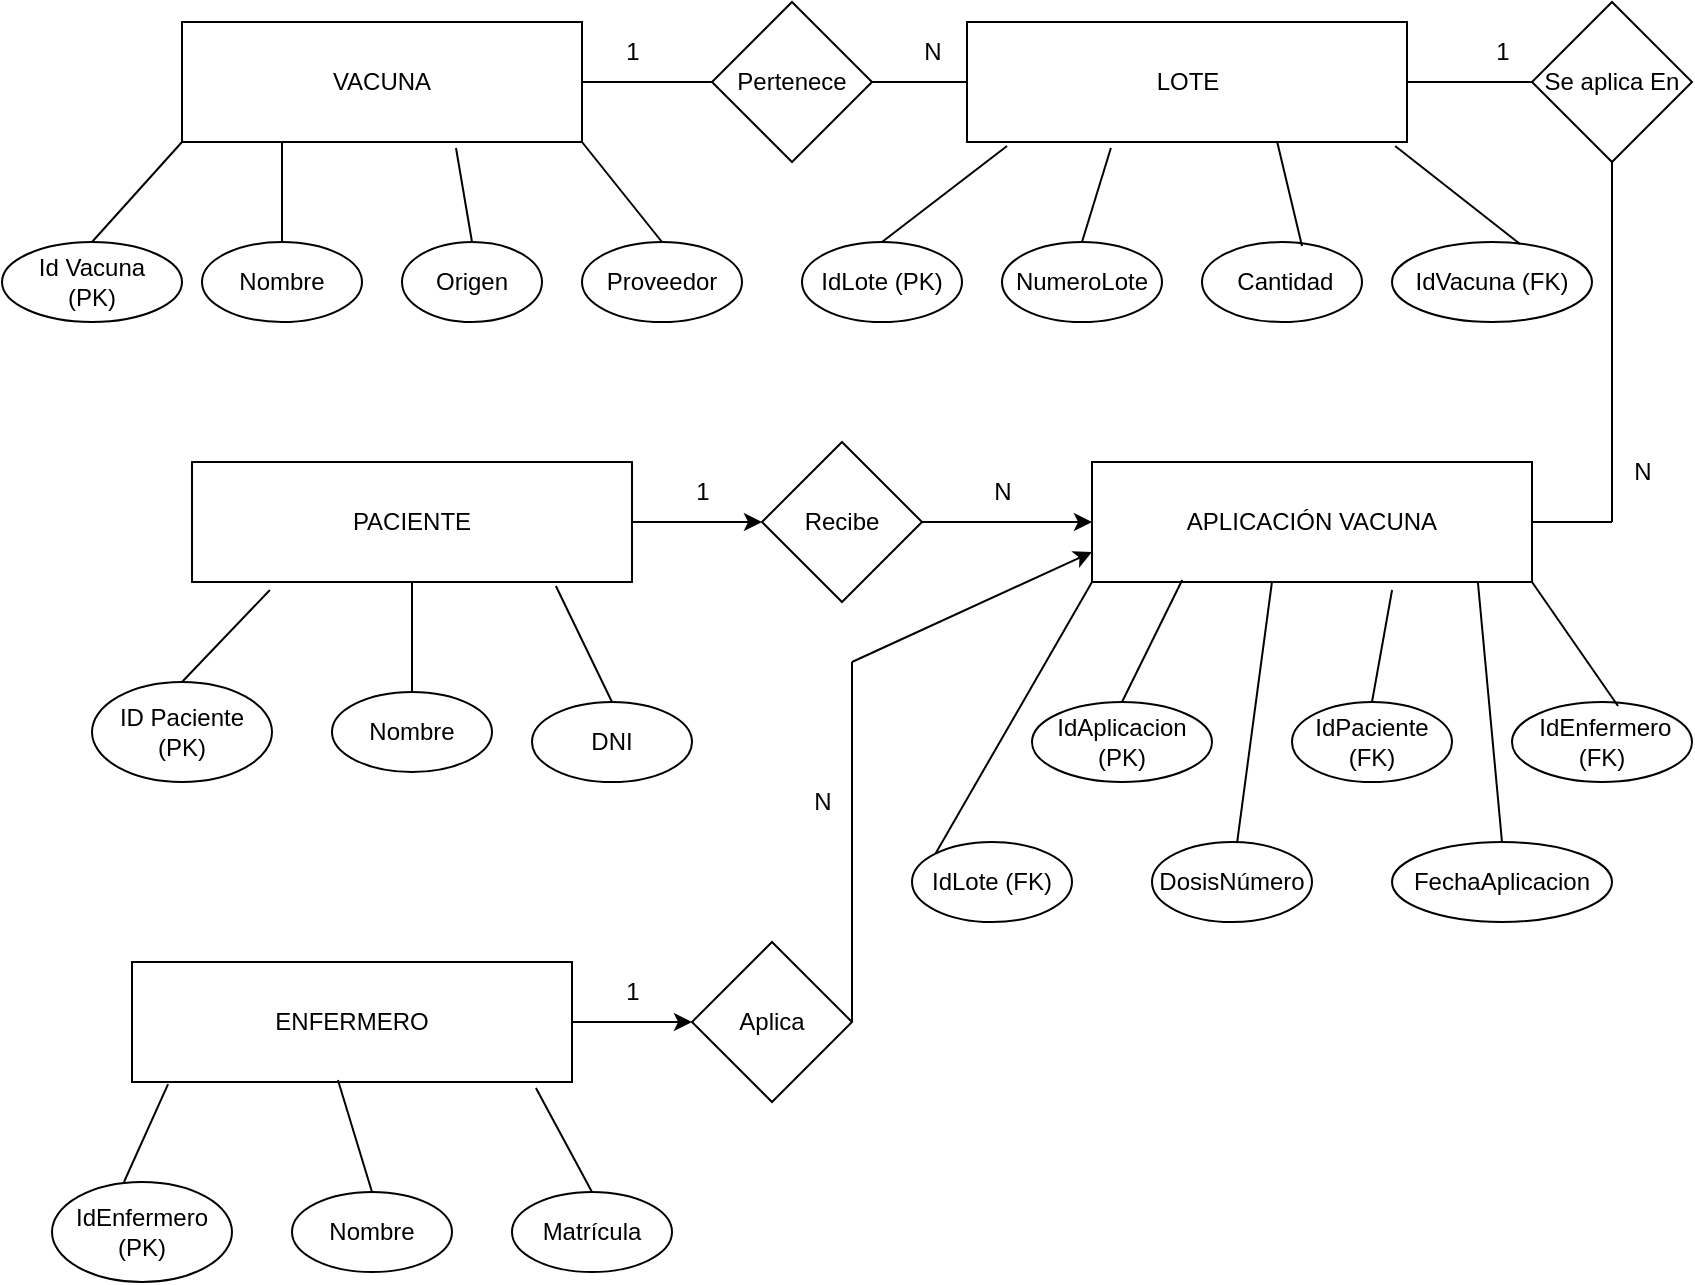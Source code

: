<mxfile version="26.3.0">
  <diagram id="R2lEEEUBdFMjLlhIrx00" name="Page-1">
    <mxGraphModel dx="1234" dy="677" grid="1" gridSize="10" guides="1" tooltips="1" connect="1" arrows="1" fold="1" page="1" pageScale="0.2" pageWidth="850" pageHeight="1100" math="0" shadow="0" extFonts="Permanent Marker^https://fonts.googleapis.com/css?family=Permanent+Marker">
      <root>
        <mxCell id="0" />
        <mxCell id="1" parent="0" />
        <mxCell id="Jy47NE3l2ME_1L5sQjaF-1" value="VACUNA" style="rounded=0;whiteSpace=wrap;html=1;" vertex="1" parent="1">
          <mxGeometry x="95" y="40" width="200" height="60" as="geometry" />
        </mxCell>
        <mxCell id="Jy47NE3l2ME_1L5sQjaF-2" value="LOTE" style="rounded=0;whiteSpace=wrap;html=1;" vertex="1" parent="1">
          <mxGeometry x="487.5" y="40" width="220" height="60" as="geometry" />
        </mxCell>
        <mxCell id="Jy47NE3l2ME_1L5sQjaF-8" value="PACIENTE" style="rounded=0;whiteSpace=wrap;html=1;" vertex="1" parent="1">
          <mxGeometry x="100" y="260" width="220" height="60" as="geometry" />
        </mxCell>
        <mxCell id="Jy47NE3l2ME_1L5sQjaF-9" value="ENFERMERO" style="rounded=0;whiteSpace=wrap;html=1;" vertex="1" parent="1">
          <mxGeometry x="70" y="510" width="220" height="60" as="geometry" />
        </mxCell>
        <mxCell id="Jy47NE3l2ME_1L5sQjaF-10" value="APLICACIÓN VACUNA" style="rounded=0;whiteSpace=wrap;html=1;" vertex="1" parent="1">
          <mxGeometry x="550" y="260" width="220" height="60" as="geometry" />
        </mxCell>
        <mxCell id="Jy47NE3l2ME_1L5sQjaF-11" value="Id Vacuna&lt;div&gt;(PK)&lt;/div&gt;" style="ellipse;whiteSpace=wrap;html=1;" vertex="1" parent="1">
          <mxGeometry x="5" y="150" width="90" height="40" as="geometry" />
        </mxCell>
        <mxCell id="Jy47NE3l2ME_1L5sQjaF-12" value="Nombre" style="ellipse;whiteSpace=wrap;html=1;" vertex="1" parent="1">
          <mxGeometry x="105" y="150" width="80" height="40" as="geometry" />
        </mxCell>
        <mxCell id="Jy47NE3l2ME_1L5sQjaF-14" value="Origen" style="ellipse;whiteSpace=wrap;html=1;" vertex="1" parent="1">
          <mxGeometry x="205" y="150" width="70" height="40" as="geometry" />
        </mxCell>
        <mxCell id="Jy47NE3l2ME_1L5sQjaF-15" value="Proveedor" style="ellipse;whiteSpace=wrap;html=1;" vertex="1" parent="1">
          <mxGeometry x="295" y="150" width="80" height="40" as="geometry" />
        </mxCell>
        <mxCell id="Jy47NE3l2ME_1L5sQjaF-16" value="" style="endArrow=none;html=1;rounded=0;exitX=0.5;exitY=0;exitDx=0;exitDy=0;entryX=0;entryY=1;entryDx=0;entryDy=0;" edge="1" parent="1" source="Jy47NE3l2ME_1L5sQjaF-11" target="Jy47NE3l2ME_1L5sQjaF-1">
          <mxGeometry width="50" height="50" relative="1" as="geometry">
            <mxPoint x="385" y="280" as="sourcePoint" />
            <mxPoint x="435" y="230" as="targetPoint" />
          </mxGeometry>
        </mxCell>
        <mxCell id="Jy47NE3l2ME_1L5sQjaF-17" value="" style="endArrow=none;html=1;rounded=0;exitX=0.5;exitY=0;exitDx=0;exitDy=0;entryX=0.25;entryY=1;entryDx=0;entryDy=0;" edge="1" parent="1" source="Jy47NE3l2ME_1L5sQjaF-12" target="Jy47NE3l2ME_1L5sQjaF-1">
          <mxGeometry width="50" height="50" relative="1" as="geometry">
            <mxPoint x="385" y="280" as="sourcePoint" />
            <mxPoint x="435" y="230" as="targetPoint" />
          </mxGeometry>
        </mxCell>
        <mxCell id="Jy47NE3l2ME_1L5sQjaF-18" value="" style="endArrow=none;html=1;rounded=0;exitX=0.5;exitY=0;exitDx=0;exitDy=0;entryX=0.685;entryY=1.05;entryDx=0;entryDy=0;entryPerimeter=0;" edge="1" parent="1" source="Jy47NE3l2ME_1L5sQjaF-14" target="Jy47NE3l2ME_1L5sQjaF-1">
          <mxGeometry width="50" height="50" relative="1" as="geometry">
            <mxPoint x="385" y="280" as="sourcePoint" />
            <mxPoint x="435" y="230" as="targetPoint" />
          </mxGeometry>
        </mxCell>
        <mxCell id="Jy47NE3l2ME_1L5sQjaF-19" value="" style="endArrow=none;html=1;rounded=0;exitX=0.5;exitY=0;exitDx=0;exitDy=0;entryX=1;entryY=1;entryDx=0;entryDy=0;" edge="1" parent="1" source="Jy47NE3l2ME_1L5sQjaF-15" target="Jy47NE3l2ME_1L5sQjaF-1">
          <mxGeometry width="50" height="50" relative="1" as="geometry">
            <mxPoint x="385" y="280" as="sourcePoint" />
            <mxPoint x="435" y="230" as="targetPoint" />
          </mxGeometry>
        </mxCell>
        <mxCell id="Jy47NE3l2ME_1L5sQjaF-20" value="ID Paciente&lt;div&gt;(PK)&lt;/div&gt;" style="ellipse;whiteSpace=wrap;html=1;" vertex="1" parent="1">
          <mxGeometry x="50" y="370" width="90" height="50" as="geometry" />
        </mxCell>
        <mxCell id="Jy47NE3l2ME_1L5sQjaF-21" value="Nombre" style="ellipse;whiteSpace=wrap;html=1;" vertex="1" parent="1">
          <mxGeometry x="170" y="375" width="80" height="40" as="geometry" />
        </mxCell>
        <mxCell id="Jy47NE3l2ME_1L5sQjaF-22" value="DNI" style="ellipse;whiteSpace=wrap;html=1;" vertex="1" parent="1">
          <mxGeometry x="270" y="380" width="80" height="40" as="geometry" />
        </mxCell>
        <mxCell id="Jy47NE3l2ME_1L5sQjaF-23" value="" style="endArrow=none;html=1;rounded=0;exitX=0.5;exitY=0;exitDx=0;exitDy=0;entryX=0.177;entryY=1.067;entryDx=0;entryDy=0;entryPerimeter=0;" edge="1" parent="1" source="Jy47NE3l2ME_1L5sQjaF-20" target="Jy47NE3l2ME_1L5sQjaF-8">
          <mxGeometry width="50" height="50" relative="1" as="geometry">
            <mxPoint x="250" y="350" as="sourcePoint" />
            <mxPoint x="300" y="300" as="targetPoint" />
          </mxGeometry>
        </mxCell>
        <mxCell id="Jy47NE3l2ME_1L5sQjaF-24" value="" style="endArrow=none;html=1;rounded=0;exitX=0.5;exitY=0;exitDx=0;exitDy=0;entryX=0.5;entryY=1;entryDx=0;entryDy=0;" edge="1" parent="1" source="Jy47NE3l2ME_1L5sQjaF-21" target="Jy47NE3l2ME_1L5sQjaF-8">
          <mxGeometry width="50" height="50" relative="1" as="geometry">
            <mxPoint x="250" y="350" as="sourcePoint" />
            <mxPoint x="300" y="300" as="targetPoint" />
          </mxGeometry>
        </mxCell>
        <mxCell id="Jy47NE3l2ME_1L5sQjaF-25" value="" style="endArrow=none;html=1;rounded=0;exitX=0.5;exitY=0;exitDx=0;exitDy=0;entryX=0.827;entryY=1.033;entryDx=0;entryDy=0;entryPerimeter=0;" edge="1" parent="1" source="Jy47NE3l2ME_1L5sQjaF-22" target="Jy47NE3l2ME_1L5sQjaF-8">
          <mxGeometry width="50" height="50" relative="1" as="geometry">
            <mxPoint x="250" y="350" as="sourcePoint" />
            <mxPoint x="300" y="300" as="targetPoint" />
          </mxGeometry>
        </mxCell>
        <mxCell id="Jy47NE3l2ME_1L5sQjaF-26" value="IdAplicacion (PK)" style="ellipse;whiteSpace=wrap;html=1;" vertex="1" parent="1">
          <mxGeometry x="520" y="380" width="90" height="40" as="geometry" />
        </mxCell>
        <mxCell id="Jy47NE3l2ME_1L5sQjaF-27" value="IdPaciente (FK)" style="ellipse;whiteSpace=wrap;html=1;" vertex="1" parent="1">
          <mxGeometry x="650" y="380" width="80" height="40" as="geometry" />
        </mxCell>
        <mxCell id="Jy47NE3l2ME_1L5sQjaF-28" value="IdLote (FK)" style="ellipse;whiteSpace=wrap;html=1;" vertex="1" parent="1">
          <mxGeometry x="460" y="450" width="80" height="40" as="geometry" />
        </mxCell>
        <mxCell id="Jy47NE3l2ME_1L5sQjaF-29" value="DosisNúmero" style="ellipse;whiteSpace=wrap;html=1;" vertex="1" parent="1">
          <mxGeometry x="580" y="450" width="80" height="40" as="geometry" />
        </mxCell>
        <mxCell id="Jy47NE3l2ME_1L5sQjaF-30" value="&amp;nbsp;IdEnfermero (FK)" style="ellipse;whiteSpace=wrap;html=1;" vertex="1" parent="1">
          <mxGeometry x="760" y="380" width="90" height="40" as="geometry" />
        </mxCell>
        <mxCell id="Jy47NE3l2ME_1L5sQjaF-31" value="FechaAplicacion" style="ellipse;whiteSpace=wrap;html=1;" vertex="1" parent="1">
          <mxGeometry x="700" y="450" width="110" height="40" as="geometry" />
        </mxCell>
        <mxCell id="Jy47NE3l2ME_1L5sQjaF-34" value="" style="endArrow=none;html=1;rounded=0;entryX=0;entryY=1;entryDx=0;entryDy=0;exitX=0;exitY=0;exitDx=0;exitDy=0;" edge="1" parent="1" source="Jy47NE3l2ME_1L5sQjaF-28" target="Jy47NE3l2ME_1L5sQjaF-10">
          <mxGeometry width="50" height="50" relative="1" as="geometry">
            <mxPoint x="410" y="500" as="sourcePoint" />
            <mxPoint x="460" y="450" as="targetPoint" />
          </mxGeometry>
        </mxCell>
        <mxCell id="Jy47NE3l2ME_1L5sQjaF-35" value="" style="endArrow=none;html=1;rounded=0;entryX=0.205;entryY=0.983;entryDx=0;entryDy=0;entryPerimeter=0;exitX=0.5;exitY=0;exitDx=0;exitDy=0;" edge="1" parent="1" source="Jy47NE3l2ME_1L5sQjaF-26" target="Jy47NE3l2ME_1L5sQjaF-10">
          <mxGeometry width="50" height="50" relative="1" as="geometry">
            <mxPoint x="410" y="500" as="sourcePoint" />
            <mxPoint x="460" y="450" as="targetPoint" />
          </mxGeometry>
        </mxCell>
        <mxCell id="Jy47NE3l2ME_1L5sQjaF-36" value="" style="endArrow=none;html=1;rounded=0;entryX=0.409;entryY=1;entryDx=0;entryDy=0;entryPerimeter=0;" edge="1" parent="1" source="Jy47NE3l2ME_1L5sQjaF-29" target="Jy47NE3l2ME_1L5sQjaF-10">
          <mxGeometry width="50" height="50" relative="1" as="geometry">
            <mxPoint x="410" y="500" as="sourcePoint" />
            <mxPoint x="460" y="450" as="targetPoint" />
          </mxGeometry>
        </mxCell>
        <mxCell id="Jy47NE3l2ME_1L5sQjaF-37" value="" style="endArrow=none;html=1;rounded=0;entryX=0.682;entryY=1.067;entryDx=0;entryDy=0;entryPerimeter=0;exitX=0.5;exitY=0;exitDx=0;exitDy=0;" edge="1" parent="1" source="Jy47NE3l2ME_1L5sQjaF-27" target="Jy47NE3l2ME_1L5sQjaF-10">
          <mxGeometry width="50" height="50" relative="1" as="geometry">
            <mxPoint x="410" y="500" as="sourcePoint" />
            <mxPoint x="460" y="450" as="targetPoint" />
          </mxGeometry>
        </mxCell>
        <mxCell id="Jy47NE3l2ME_1L5sQjaF-38" value="" style="endArrow=none;html=1;rounded=0;entryX=0.877;entryY=1;entryDx=0;entryDy=0;entryPerimeter=0;exitX=0.5;exitY=0;exitDx=0;exitDy=0;" edge="1" parent="1" source="Jy47NE3l2ME_1L5sQjaF-31" target="Jy47NE3l2ME_1L5sQjaF-10">
          <mxGeometry width="50" height="50" relative="1" as="geometry">
            <mxPoint x="410" y="500" as="sourcePoint" />
            <mxPoint x="460" y="450" as="targetPoint" />
          </mxGeometry>
        </mxCell>
        <mxCell id="Jy47NE3l2ME_1L5sQjaF-39" value="" style="endArrow=none;html=1;rounded=0;entryX=1;entryY=1;entryDx=0;entryDy=0;exitX=0.589;exitY=0.05;exitDx=0;exitDy=0;exitPerimeter=0;" edge="1" parent="1" source="Jy47NE3l2ME_1L5sQjaF-30" target="Jy47NE3l2ME_1L5sQjaF-10">
          <mxGeometry width="50" height="50" relative="1" as="geometry">
            <mxPoint x="410" y="500" as="sourcePoint" />
            <mxPoint x="460" y="450" as="targetPoint" />
          </mxGeometry>
        </mxCell>
        <mxCell id="Jy47NE3l2ME_1L5sQjaF-40" value="IdLote (PK)" style="ellipse;whiteSpace=wrap;html=1;" vertex="1" parent="1">
          <mxGeometry x="405" y="150" width="80" height="40" as="geometry" />
        </mxCell>
        <mxCell id="Jy47NE3l2ME_1L5sQjaF-41" value="NumeroLote" style="ellipse;whiteSpace=wrap;html=1;" vertex="1" parent="1">
          <mxGeometry x="505" y="150" width="80" height="40" as="geometry" />
        </mxCell>
        <mxCell id="Jy47NE3l2ME_1L5sQjaF-42" value="&amp;nbsp;Cantidad" style="ellipse;whiteSpace=wrap;html=1;" vertex="1" parent="1">
          <mxGeometry x="605" y="150" width="80" height="40" as="geometry" />
        </mxCell>
        <mxCell id="Jy47NE3l2ME_1L5sQjaF-43" value="IdVacuna (FK)" style="ellipse;whiteSpace=wrap;html=1;" vertex="1" parent="1">
          <mxGeometry x="700" y="150" width="100" height="40" as="geometry" />
        </mxCell>
        <mxCell id="Jy47NE3l2ME_1L5sQjaF-46" value="" style="endArrow=none;html=1;rounded=0;entryX=0.091;entryY=1.033;entryDx=0;entryDy=0;entryPerimeter=0;exitX=0.5;exitY=0;exitDx=0;exitDy=0;" edge="1" parent="1" source="Jy47NE3l2ME_1L5sQjaF-40" target="Jy47NE3l2ME_1L5sQjaF-2">
          <mxGeometry width="50" height="50" relative="1" as="geometry">
            <mxPoint x="355" y="210" as="sourcePoint" />
            <mxPoint x="405" y="160" as="targetPoint" />
          </mxGeometry>
        </mxCell>
        <mxCell id="Jy47NE3l2ME_1L5sQjaF-48" value="" style="endArrow=none;html=1;rounded=0;entryX=0.327;entryY=1.05;entryDx=0;entryDy=0;entryPerimeter=0;exitX=0.5;exitY=0;exitDx=0;exitDy=0;" edge="1" parent="1" source="Jy47NE3l2ME_1L5sQjaF-41" target="Jy47NE3l2ME_1L5sQjaF-2">
          <mxGeometry width="50" height="50" relative="1" as="geometry">
            <mxPoint x="355" y="210" as="sourcePoint" />
            <mxPoint x="405" y="160" as="targetPoint" />
          </mxGeometry>
        </mxCell>
        <mxCell id="Jy47NE3l2ME_1L5sQjaF-49" value="" style="endArrow=none;html=1;rounded=0;entryX=0.705;entryY=1;entryDx=0;entryDy=0;entryPerimeter=0;exitX=0.625;exitY=0.05;exitDx=0;exitDy=0;exitPerimeter=0;" edge="1" parent="1" source="Jy47NE3l2ME_1L5sQjaF-42" target="Jy47NE3l2ME_1L5sQjaF-2">
          <mxGeometry width="50" height="50" relative="1" as="geometry">
            <mxPoint x="355" y="210" as="sourcePoint" />
            <mxPoint x="405" y="160" as="targetPoint" />
          </mxGeometry>
        </mxCell>
        <mxCell id="Jy47NE3l2ME_1L5sQjaF-50" value="" style="endArrow=none;html=1;rounded=0;entryX=0.973;entryY=1.033;entryDx=0;entryDy=0;entryPerimeter=0;exitX=0.64;exitY=0.025;exitDx=0;exitDy=0;exitPerimeter=0;" edge="1" parent="1" source="Jy47NE3l2ME_1L5sQjaF-43" target="Jy47NE3l2ME_1L5sQjaF-2">
          <mxGeometry width="50" height="50" relative="1" as="geometry">
            <mxPoint x="355" y="210" as="sourcePoint" />
            <mxPoint x="405" y="160" as="targetPoint" />
          </mxGeometry>
        </mxCell>
        <mxCell id="Jy47NE3l2ME_1L5sQjaF-51" value="IdEnfermero (PK)" style="ellipse;whiteSpace=wrap;html=1;" vertex="1" parent="1">
          <mxGeometry x="30" y="620" width="90" height="50" as="geometry" />
        </mxCell>
        <mxCell id="Jy47NE3l2ME_1L5sQjaF-52" value="Nombre" style="ellipse;whiteSpace=wrap;html=1;" vertex="1" parent="1">
          <mxGeometry x="150" y="625" width="80" height="40" as="geometry" />
        </mxCell>
        <mxCell id="Jy47NE3l2ME_1L5sQjaF-53" value="Matrícula" style="ellipse;whiteSpace=wrap;html=1;" vertex="1" parent="1">
          <mxGeometry x="260" y="625" width="80" height="40" as="geometry" />
        </mxCell>
        <mxCell id="Jy47NE3l2ME_1L5sQjaF-55" value="" style="endArrow=none;html=1;rounded=0;exitX=0.4;exitY=0;exitDx=0;exitDy=0;exitPerimeter=0;entryX=0.082;entryY=1.017;entryDx=0;entryDy=0;entryPerimeter=0;" edge="1" parent="1" source="Jy47NE3l2ME_1L5sQjaF-51" target="Jy47NE3l2ME_1L5sQjaF-9">
          <mxGeometry width="50" height="50" relative="1" as="geometry">
            <mxPoint x="380" y="550" as="sourcePoint" />
            <mxPoint x="430" y="500" as="targetPoint" />
          </mxGeometry>
        </mxCell>
        <mxCell id="Jy47NE3l2ME_1L5sQjaF-57" value="" style="endArrow=none;html=1;rounded=0;exitX=0.5;exitY=0;exitDx=0;exitDy=0;entryX=0.468;entryY=0.983;entryDx=0;entryDy=0;entryPerimeter=0;" edge="1" parent="1" source="Jy47NE3l2ME_1L5sQjaF-52" target="Jy47NE3l2ME_1L5sQjaF-9">
          <mxGeometry width="50" height="50" relative="1" as="geometry">
            <mxPoint x="380" y="550" as="sourcePoint" />
            <mxPoint x="430" y="500" as="targetPoint" />
          </mxGeometry>
        </mxCell>
        <mxCell id="Jy47NE3l2ME_1L5sQjaF-58" value="" style="endArrow=none;html=1;rounded=0;exitX=0.5;exitY=0;exitDx=0;exitDy=0;entryX=0.918;entryY=1.05;entryDx=0;entryDy=0;entryPerimeter=0;" edge="1" parent="1" source="Jy47NE3l2ME_1L5sQjaF-53" target="Jy47NE3l2ME_1L5sQjaF-9">
          <mxGeometry width="50" height="50" relative="1" as="geometry">
            <mxPoint x="380" y="550" as="sourcePoint" />
            <mxPoint x="430" y="500" as="targetPoint" />
          </mxGeometry>
        </mxCell>
        <mxCell id="Jy47NE3l2ME_1L5sQjaF-59" value="Pertenece" style="rhombus;whiteSpace=wrap;html=1;" vertex="1" parent="1">
          <mxGeometry x="360" y="30" width="80" height="80" as="geometry" />
        </mxCell>
        <mxCell id="Jy47NE3l2ME_1L5sQjaF-60" value="" style="endArrow=none;html=1;rounded=0;exitX=1;exitY=0.5;exitDx=0;exitDy=0;entryX=0;entryY=0.5;entryDx=0;entryDy=0;" edge="1" parent="1" source="Jy47NE3l2ME_1L5sQjaF-1" target="Jy47NE3l2ME_1L5sQjaF-59">
          <mxGeometry width="50" height="50" relative="1" as="geometry">
            <mxPoint x="385" y="70" as="sourcePoint" />
            <mxPoint x="435" y="20" as="targetPoint" />
          </mxGeometry>
        </mxCell>
        <mxCell id="Jy47NE3l2ME_1L5sQjaF-61" value="" style="endArrow=none;html=1;rounded=0;entryX=0;entryY=0.5;entryDx=0;entryDy=0;exitX=1;exitY=0.5;exitDx=0;exitDy=0;" edge="1" parent="1" source="Jy47NE3l2ME_1L5sQjaF-59" target="Jy47NE3l2ME_1L5sQjaF-2">
          <mxGeometry width="50" height="50" relative="1" as="geometry">
            <mxPoint x="385" y="70" as="sourcePoint" />
            <mxPoint x="435" y="20" as="targetPoint" />
          </mxGeometry>
        </mxCell>
        <mxCell id="Jy47NE3l2ME_1L5sQjaF-63" value="1" style="text;html=1;align=center;verticalAlign=middle;resizable=0;points=[];autosize=1;strokeColor=none;fillColor=none;" vertex="1" parent="1">
          <mxGeometry x="305" y="40" width="30" height="30" as="geometry" />
        </mxCell>
        <mxCell id="Jy47NE3l2ME_1L5sQjaF-65" value="Se aplica En" style="rhombus;whiteSpace=wrap;html=1;" vertex="1" parent="1">
          <mxGeometry x="770" y="30" width="80" height="80" as="geometry" />
        </mxCell>
        <mxCell id="Jy47NE3l2ME_1L5sQjaF-68" value="" style="endArrow=none;html=1;rounded=0;entryX=1;entryY=0.5;entryDx=0;entryDy=0;exitX=0;exitY=0.5;exitDx=0;exitDy=0;" edge="1" parent="1" source="Jy47NE3l2ME_1L5sQjaF-65" target="Jy47NE3l2ME_1L5sQjaF-2">
          <mxGeometry width="50" height="50" relative="1" as="geometry">
            <mxPoint x="800" y="70" as="sourcePoint" />
            <mxPoint x="660" y="290" as="targetPoint" />
          </mxGeometry>
        </mxCell>
        <mxCell id="Jy47NE3l2ME_1L5sQjaF-70" value="1" style="text;html=1;align=center;verticalAlign=middle;resizable=0;points=[];autosize=1;strokeColor=none;fillColor=none;" vertex="1" parent="1">
          <mxGeometry x="740" y="40" width="30" height="30" as="geometry" />
        </mxCell>
        <mxCell id="Jy47NE3l2ME_1L5sQjaF-72" value="Recibe" style="rhombus;whiteSpace=wrap;html=1;" vertex="1" parent="1">
          <mxGeometry x="385" y="250" width="80" height="80" as="geometry" />
        </mxCell>
        <mxCell id="Jy47NE3l2ME_1L5sQjaF-76" value="" style="endArrow=none;html=1;rounded=0;entryX=0.5;entryY=1;entryDx=0;entryDy=0;" edge="1" parent="1" target="Jy47NE3l2ME_1L5sQjaF-65">
          <mxGeometry width="50" height="50" relative="1" as="geometry">
            <mxPoint x="810" y="290" as="sourcePoint" />
            <mxPoint x="890" y="190" as="targetPoint" />
          </mxGeometry>
        </mxCell>
        <mxCell id="Jy47NE3l2ME_1L5sQjaF-79" value="" style="endArrow=none;html=1;rounded=0;exitX=1;exitY=0.5;exitDx=0;exitDy=0;" edge="1" parent="1" source="Jy47NE3l2ME_1L5sQjaF-10">
          <mxGeometry width="50" height="50" relative="1" as="geometry">
            <mxPoint x="720" y="340" as="sourcePoint" />
            <mxPoint x="810" y="290" as="targetPoint" />
          </mxGeometry>
        </mxCell>
        <mxCell id="Jy47NE3l2ME_1L5sQjaF-80" value="N" style="text;html=1;align=center;verticalAlign=middle;resizable=0;points=[];autosize=1;strokeColor=none;fillColor=none;" vertex="1" parent="1">
          <mxGeometry x="810" y="250" width="30" height="30" as="geometry" />
        </mxCell>
        <mxCell id="Jy47NE3l2ME_1L5sQjaF-81" value="" style="endArrow=classic;html=1;rounded=0;exitX=1;exitY=0.5;exitDx=0;exitDy=0;entryX=0;entryY=0.5;entryDx=0;entryDy=0;" edge="1" parent="1" source="Jy47NE3l2ME_1L5sQjaF-8" target="Jy47NE3l2ME_1L5sQjaF-72">
          <mxGeometry width="50" height="50" relative="1" as="geometry">
            <mxPoint x="340" y="340" as="sourcePoint" />
            <mxPoint x="380" y="290" as="targetPoint" />
          </mxGeometry>
        </mxCell>
        <mxCell id="Jy47NE3l2ME_1L5sQjaF-82" value="" style="endArrow=classic;html=1;rounded=0;entryX=0;entryY=0.5;entryDx=0;entryDy=0;exitX=1;exitY=0.5;exitDx=0;exitDy=0;" edge="1" parent="1" source="Jy47NE3l2ME_1L5sQjaF-72" target="Jy47NE3l2ME_1L5sQjaF-10">
          <mxGeometry width="50" height="50" relative="1" as="geometry">
            <mxPoint x="340" y="340" as="sourcePoint" />
            <mxPoint x="390" y="290" as="targetPoint" />
          </mxGeometry>
        </mxCell>
        <mxCell id="Jy47NE3l2ME_1L5sQjaF-83" value="N" style="text;html=1;align=center;verticalAlign=middle;resizable=0;points=[];autosize=1;strokeColor=none;fillColor=none;" vertex="1" parent="1">
          <mxGeometry x="455" y="40" width="30" height="30" as="geometry" />
        </mxCell>
        <mxCell id="Jy47NE3l2ME_1L5sQjaF-84" value="1" style="text;html=1;align=center;verticalAlign=middle;resizable=0;points=[];autosize=1;strokeColor=none;fillColor=none;" vertex="1" parent="1">
          <mxGeometry x="340" y="260" width="30" height="30" as="geometry" />
        </mxCell>
        <mxCell id="Jy47NE3l2ME_1L5sQjaF-85" value="N" style="text;html=1;align=center;verticalAlign=middle;resizable=0;points=[];autosize=1;strokeColor=none;fillColor=none;" vertex="1" parent="1">
          <mxGeometry x="490" y="260" width="30" height="30" as="geometry" />
        </mxCell>
        <mxCell id="Jy47NE3l2ME_1L5sQjaF-86" value="Aplica" style="rhombus;whiteSpace=wrap;html=1;" vertex="1" parent="1">
          <mxGeometry x="350" y="500" width="80" height="80" as="geometry" />
        </mxCell>
        <mxCell id="Jy47NE3l2ME_1L5sQjaF-87" value="" style="endArrow=classic;html=1;rounded=0;exitX=1;exitY=0.5;exitDx=0;exitDy=0;entryX=0;entryY=0.5;entryDx=0;entryDy=0;" edge="1" parent="1" source="Jy47NE3l2ME_1L5sQjaF-9" target="Jy47NE3l2ME_1L5sQjaF-86">
          <mxGeometry width="50" height="50" relative="1" as="geometry">
            <mxPoint x="310" y="540" as="sourcePoint" />
            <mxPoint x="360" y="490" as="targetPoint" />
          </mxGeometry>
        </mxCell>
        <mxCell id="Jy47NE3l2ME_1L5sQjaF-90" value="" style="endArrow=none;html=1;rounded=0;exitX=1;exitY=0.5;exitDx=0;exitDy=0;" edge="1" parent="1" source="Jy47NE3l2ME_1L5sQjaF-86">
          <mxGeometry width="50" height="50" relative="1" as="geometry">
            <mxPoint x="310" y="540" as="sourcePoint" />
            <mxPoint x="430" y="360" as="targetPoint" />
          </mxGeometry>
        </mxCell>
        <mxCell id="Jy47NE3l2ME_1L5sQjaF-91" value="" style="endArrow=classic;html=1;rounded=0;entryX=0;entryY=0.75;entryDx=0;entryDy=0;" edge="1" parent="1" target="Jy47NE3l2ME_1L5sQjaF-10">
          <mxGeometry width="50" height="50" relative="1" as="geometry">
            <mxPoint x="430" y="360" as="sourcePoint" />
            <mxPoint x="360" y="490" as="targetPoint" />
          </mxGeometry>
        </mxCell>
        <mxCell id="Jy47NE3l2ME_1L5sQjaF-92" value="1" style="text;html=1;align=center;verticalAlign=middle;resizable=0;points=[];autosize=1;strokeColor=none;fillColor=none;" vertex="1" parent="1">
          <mxGeometry x="305" y="510" width="30" height="30" as="geometry" />
        </mxCell>
        <mxCell id="Jy47NE3l2ME_1L5sQjaF-93" value="N" style="text;html=1;align=center;verticalAlign=middle;resizable=0;points=[];autosize=1;strokeColor=none;fillColor=none;" vertex="1" parent="1">
          <mxGeometry x="400" y="415" width="30" height="30" as="geometry" />
        </mxCell>
      </root>
    </mxGraphModel>
  </diagram>
</mxfile>
